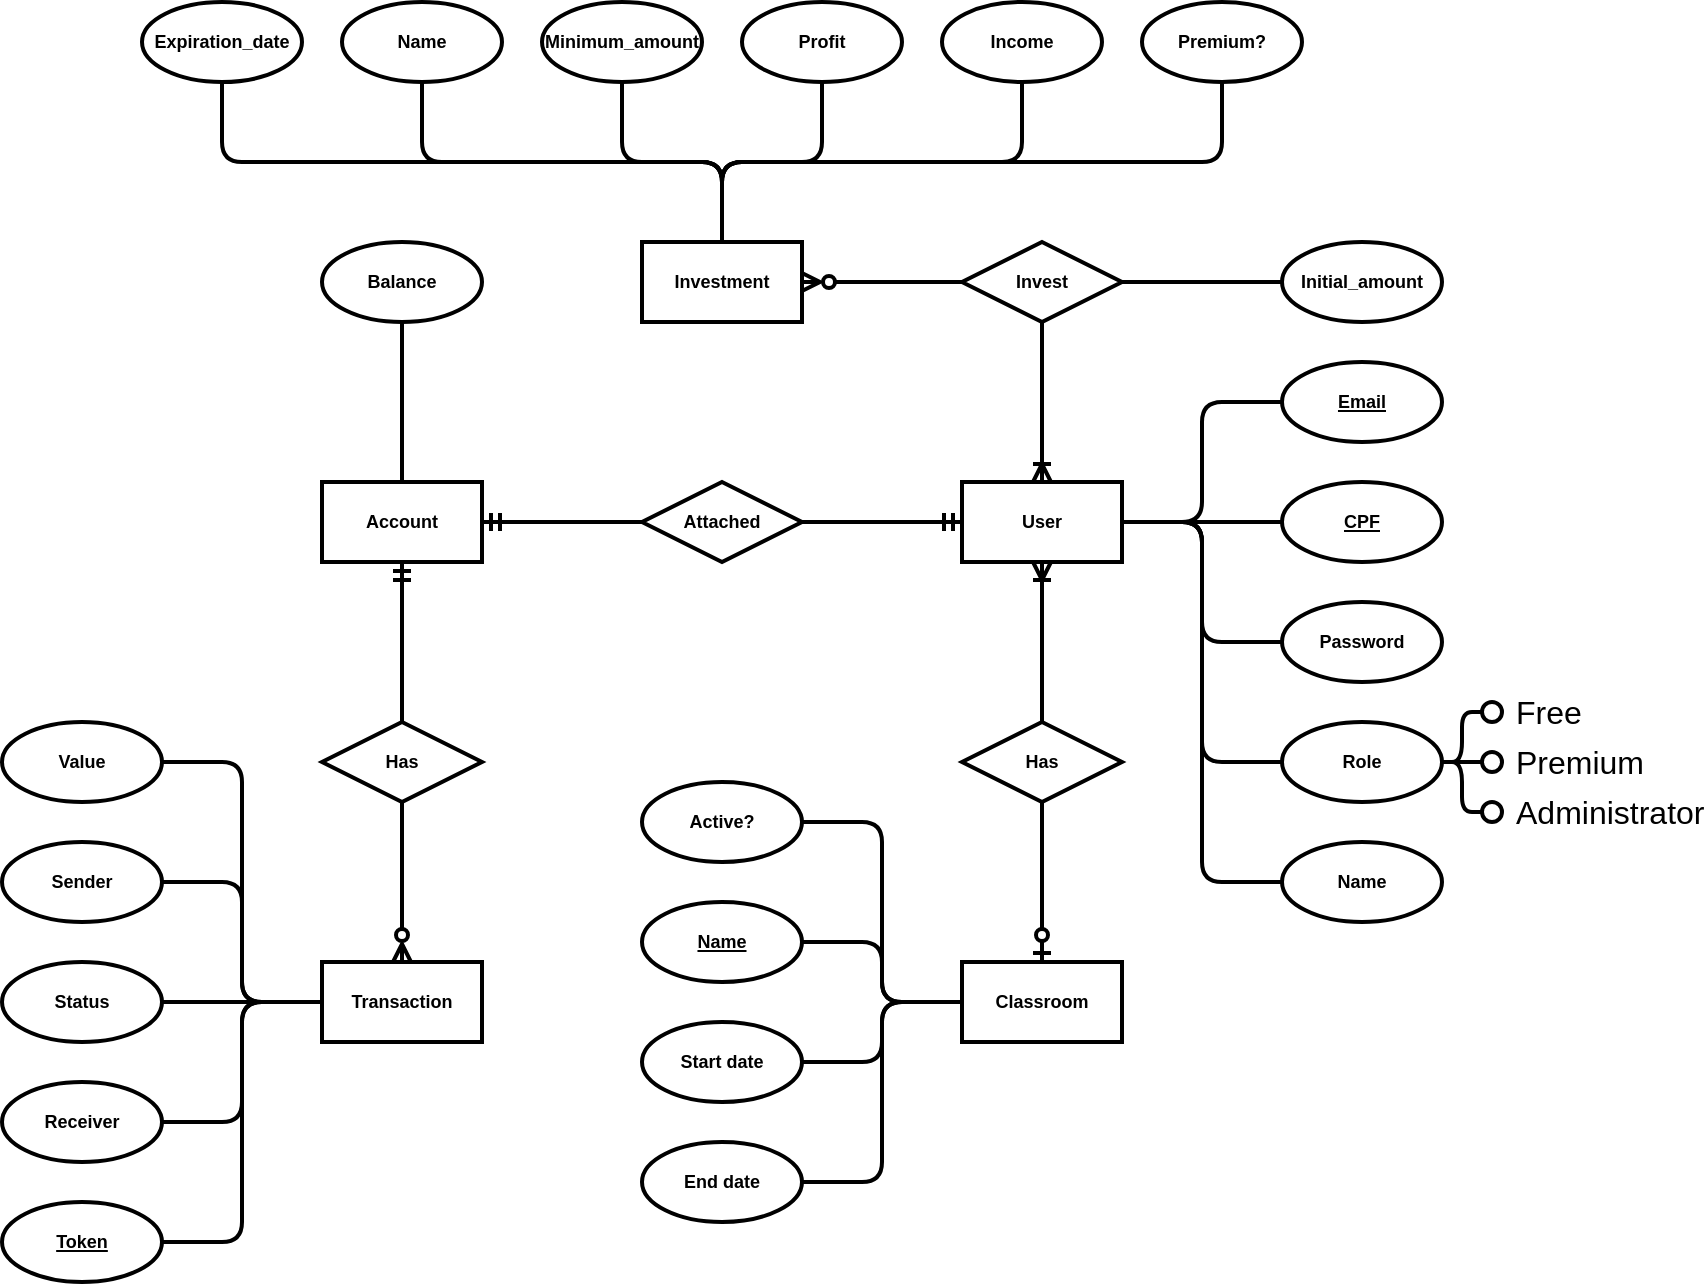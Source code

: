 <mxfile version="21.3.4" type="device">
  <diagram name="Página-1" id="xCnVwpvF0Ga-Pms2gv7o">
    <mxGraphModel dx="2219" dy="1333" grid="1" gridSize="10" guides="1" tooltips="1" connect="1" arrows="1" fold="1" page="1" pageScale="1" pageWidth="1169" pageHeight="827" math="0" shadow="0">
      <root>
        <mxCell id="0" />
        <mxCell id="1" parent="0" />
        <mxCell id="rRDzNoxIAxwm0NthPRPA-2" value="User" style="rounded=0;whiteSpace=wrap;html=1;strokeWidth=2;fontStyle=1;labelBackgroundColor=none;labelBorderColor=none;spacingLeft=0;spacingTop=0;spacing=0;fontSize=9;" parent="1" vertex="1">
          <mxGeometry x="-480" y="-493" width="80" height="40" as="geometry" />
        </mxCell>
        <mxCell id="rRDzNoxIAxwm0NthPRPA-3" value="Classroom" style="rounded=0;whiteSpace=wrap;html=1;strokeWidth=2;fontStyle=1;labelBackgroundColor=none;labelBorderColor=none;spacingLeft=0;spacingTop=0;spacing=0;fontSize=9;" parent="1" vertex="1">
          <mxGeometry x="-480" y="-253" width="80" height="40" as="geometry" />
        </mxCell>
        <mxCell id="rRDzNoxIAxwm0NthPRPA-5" value="Investment" style="rounded=0;whiteSpace=wrap;html=1;strokeWidth=2;fontStyle=1;labelBackgroundColor=none;labelBorderColor=none;spacingLeft=0;spacingTop=0;spacing=0;fontSize=9;" parent="1" vertex="1">
          <mxGeometry x="-640" y="-613" width="80" height="40" as="geometry" />
        </mxCell>
        <mxCell id="rRDzNoxIAxwm0NthPRPA-6" value="Account" style="rounded=0;whiteSpace=wrap;html=1;strokeWidth=2;fontStyle=1;labelBackgroundColor=none;labelBorderColor=none;spacingLeft=0;spacingTop=0;spacing=0;fontSize=9;" parent="1" vertex="1">
          <mxGeometry x="-800" y="-493" width="80" height="40" as="geometry" />
        </mxCell>
        <mxCell id="rRDzNoxIAxwm0NthPRPA-8" value="Role" style="ellipse;whiteSpace=wrap;html=1;strokeWidth=2;fontStyle=1;labelBackgroundColor=none;labelBorderColor=none;spacingLeft=0;spacingTop=0;spacing=0;fontSize=9;" parent="1" vertex="1">
          <mxGeometry x="-320" y="-373" width="80" height="40" as="geometry" />
        </mxCell>
        <mxCell id="rRDzNoxIAxwm0NthPRPA-11" value="Name" style="ellipse;whiteSpace=wrap;html=1;strokeWidth=2;fontStyle=1;labelBackgroundColor=none;labelBorderColor=none;spacingLeft=0;spacingTop=0;spacing=0;fontSize=9;" parent="1" vertex="1">
          <mxGeometry x="-320" y="-313" width="80" height="40" as="geometry" />
        </mxCell>
        <mxCell id="rRDzNoxIAxwm0NthPRPA-13" value="&lt;u style=&quot;font-size: 9px;&quot;&gt;Email&lt;/u&gt;" style="ellipse;whiteSpace=wrap;html=1;strokeWidth=2;fontStyle=1;labelBackgroundColor=none;labelBorderColor=none;spacingLeft=0;spacingTop=0;spacing=0;fontSize=9;" parent="1" vertex="1">
          <mxGeometry x="-320" y="-553" width="80" height="40" as="geometry" />
        </mxCell>
        <mxCell id="rRDzNoxIAxwm0NthPRPA-15" value="&lt;u style=&quot;font-size: 9px;&quot;&gt;CPF&lt;/u&gt;" style="ellipse;whiteSpace=wrap;html=1;strokeWidth=2;fontStyle=1;labelBackgroundColor=none;labelBorderColor=none;spacingLeft=0;spacingTop=0;spacing=0;fontSize=9;" parent="1" vertex="1">
          <mxGeometry x="-320" y="-493" width="80" height="40" as="geometry" />
        </mxCell>
        <mxCell id="rRDzNoxIAxwm0NthPRPA-17" value="Password" style="ellipse;whiteSpace=wrap;html=1;strokeWidth=2;fontStyle=1;labelBackgroundColor=none;labelBorderColor=none;spacingLeft=0;spacingTop=0;spacing=0;fontSize=9;" parent="1" vertex="1">
          <mxGeometry x="-320" y="-433" width="80" height="40" as="geometry" />
        </mxCell>
        <mxCell id="rRDzNoxIAxwm0NthPRPA-19" value="Active?" style="ellipse;whiteSpace=wrap;html=1;strokeWidth=2;fontStyle=1;labelBackgroundColor=none;labelBorderColor=none;spacingLeft=0;spacingTop=0;spacing=0;fontSize=9;" parent="1" vertex="1">
          <mxGeometry x="-640" y="-343" width="80" height="40" as="geometry" />
        </mxCell>
        <mxCell id="rRDzNoxIAxwm0NthPRPA-23" value="&lt;u style=&quot;font-size: 9px;&quot;&gt;Name&lt;/u&gt;" style="ellipse;whiteSpace=wrap;html=1;strokeWidth=2;fontStyle=1;labelBackgroundColor=none;labelBorderColor=none;spacingLeft=0;spacingTop=0;spacing=0;fontSize=9;" parent="1" vertex="1">
          <mxGeometry x="-640" y="-283" width="80" height="40" as="geometry" />
        </mxCell>
        <mxCell id="rRDzNoxIAxwm0NthPRPA-28" value="Has" style="shape=rhombus;perimeter=rhombusPerimeter;whiteSpace=wrap;html=1;align=center;strokeWidth=2;fontStyle=1;labelBackgroundColor=none;labelBorderColor=none;spacingLeft=0;spacingTop=0;spacing=0;fontSize=9;" parent="1" vertex="1">
          <mxGeometry x="-480" y="-373" width="80" height="40" as="geometry" />
        </mxCell>
        <mxCell id="rRDzNoxIAxwm0NthPRPA-29" value="Balance" style="ellipse;whiteSpace=wrap;html=1;strokeWidth=2;fontStyle=1;labelBackgroundColor=none;labelBorderColor=none;spacingLeft=0;spacingTop=0;spacing=0;fontSize=9;" parent="1" vertex="1">
          <mxGeometry x="-800" y="-613" width="80" height="40" as="geometry" />
        </mxCell>
        <mxCell id="rRDzNoxIAxwm0NthPRPA-37" value="Attached" style="shape=rhombus;perimeter=rhombusPerimeter;whiteSpace=wrap;html=1;align=center;strokeWidth=2;fontStyle=1;labelBackgroundColor=none;labelBorderColor=none;spacingLeft=0;spacingTop=0;spacing=0;fontSize=9;" parent="1" vertex="1">
          <mxGeometry x="-640" y="-493" width="80" height="40" as="geometry" />
        </mxCell>
        <mxCell id="rRDzNoxIAxwm0NthPRPA-38" value="" style="edgeStyle=orthogonalEdgeStyle;fontSize=9;html=1;endArrow=ERmandOne;rounded=0;exitX=0;exitY=0.5;exitDx=0;exitDy=0;entryX=1;entryY=0.5;entryDx=0;entryDy=0;strokeWidth=2;fontStyle=1;labelBackgroundColor=none;labelBorderColor=none;spacingLeft=0;spacingTop=0;spacing=0;" parent="1" source="rRDzNoxIAxwm0NthPRPA-37" target="rRDzNoxIAxwm0NthPRPA-6" edge="1">
          <mxGeometry width="100" height="100" relative="1" as="geometry">
            <mxPoint x="-780" y="-313" as="sourcePoint" />
            <mxPoint x="-760" y="-443" as="targetPoint" />
          </mxGeometry>
        </mxCell>
        <mxCell id="rRDzNoxIAxwm0NthPRPA-39" value="" style="edgeStyle=orthogonalEdgeStyle;fontSize=9;html=1;endArrow=ERmandOne;rounded=0;exitX=1;exitY=0.5;exitDx=0;exitDy=0;entryX=0;entryY=0.5;entryDx=0;entryDy=0;strokeWidth=2;fontStyle=1;labelBackgroundColor=none;labelBorderColor=none;spacingLeft=0;spacingTop=0;spacing=0;" parent="1" source="rRDzNoxIAxwm0NthPRPA-37" target="rRDzNoxIAxwm0NthPRPA-2" edge="1">
          <mxGeometry width="100" height="100" relative="1" as="geometry">
            <mxPoint x="-440" y="-383" as="sourcePoint" />
            <mxPoint x="-430" y="-443" as="targetPoint" />
          </mxGeometry>
        </mxCell>
        <mxCell id="rRDzNoxIAxwm0NthPRPA-40" value="" style="edgeStyle=orthogonalEdgeStyle;fontSize=9;html=1;endArrow=ERzeroToOne;rounded=0;exitX=0.5;exitY=1;exitDx=0;exitDy=0;entryX=0.5;entryY=0;entryDx=0;entryDy=0;endFill=0;strokeWidth=2;fontStyle=1;labelBackgroundColor=none;labelBorderColor=none;spacingLeft=0;spacingTop=0;spacing=0;" parent="1" source="rRDzNoxIAxwm0NthPRPA-28" target="rRDzNoxIAxwm0NthPRPA-3" edge="1">
          <mxGeometry width="100" height="100" relative="1" as="geometry">
            <mxPoint x="-340" y="-163" as="sourcePoint" />
            <mxPoint x="-440" y="-163" as="targetPoint" />
          </mxGeometry>
        </mxCell>
        <mxCell id="rRDzNoxIAxwm0NthPRPA-41" value="" style="edgeStyle=orthogonalEdgeStyle;fontSize=9;html=1;endArrow=ERoneToMany;rounded=0;entryX=0.5;entryY=1;entryDx=0;entryDy=0;exitX=0.5;exitY=0;exitDx=0;exitDy=0;endFill=0;strokeWidth=2;fontStyle=1;labelBackgroundColor=none;labelBorderColor=none;spacingLeft=0;spacingTop=0;spacing=0;" parent="1" source="rRDzNoxIAxwm0NthPRPA-28" target="rRDzNoxIAxwm0NthPRPA-2" edge="1">
          <mxGeometry width="100" height="100" relative="1" as="geometry">
            <mxPoint x="-320" y="-353" as="sourcePoint" />
            <mxPoint x="-370" y="-303" as="targetPoint" />
            <Array as="points" />
          </mxGeometry>
        </mxCell>
        <mxCell id="rRDzNoxIAxwm0NthPRPA-43" value="Minimum_amount" style="ellipse;whiteSpace=wrap;html=1;strokeWidth=2;fontStyle=1;labelBackgroundColor=none;labelBorderColor=none;spacingLeft=0;spacingTop=0;spacing=0;fontSize=9;" parent="1" vertex="1">
          <mxGeometry x="-690" y="-733" width="80" height="40" as="geometry" />
        </mxCell>
        <mxCell id="rRDzNoxIAxwm0NthPRPA-48" value="&lt;u style=&quot;font-size: 9px;&quot;&gt;Token&lt;/u&gt;" style="ellipse;whiteSpace=wrap;html=1;strokeWidth=2;fontStyle=1;labelBackgroundColor=none;labelBorderColor=none;spacingLeft=0;spacingTop=0;spacing=0;fontSize=9;" parent="1" vertex="1">
          <mxGeometry x="-960" y="-133" width="80" height="40" as="geometry" />
        </mxCell>
        <mxCell id="rRDzNoxIAxwm0NthPRPA-53" value="Name" style="ellipse;whiteSpace=wrap;html=1;strokeWidth=2;fontStyle=1;labelBackgroundColor=none;labelBorderColor=none;spacingLeft=0;spacingTop=0;spacing=0;fontSize=9;" parent="1" vertex="1">
          <mxGeometry x="-790" y="-733" width="80" height="40" as="geometry" />
        </mxCell>
        <mxCell id="rRDzNoxIAxwm0NthPRPA-55" value="Income" style="ellipse;whiteSpace=wrap;html=1;strokeWidth=2;fontStyle=1;labelBackgroundColor=none;labelBorderColor=none;spacingLeft=0;spacingTop=0;spacing=0;fontSize=9;" parent="1" vertex="1">
          <mxGeometry x="-490" y="-733" width="80" height="40" as="geometry" />
        </mxCell>
        <mxCell id="rRDzNoxIAxwm0NthPRPA-56" value="" style="endArrow=none;html=1;rounded=1;entryX=0.5;entryY=1;entryDx=0;entryDy=0;exitX=0.5;exitY=0;exitDx=0;exitDy=0;strokeWidth=2;edgeStyle=orthogonalEdgeStyle;endFill=0;jumpStyle=none;fontStyle=1;labelBackgroundColor=none;labelBorderColor=none;spacingLeft=0;spacingTop=0;spacing=0;fontSize=9;" parent="1" source="rRDzNoxIAxwm0NthPRPA-5" target="rRDzNoxIAxwm0NthPRPA-57" edge="1">
          <mxGeometry width="50" height="50" relative="1" as="geometry">
            <mxPoint x="-50" y="-783" as="sourcePoint" />
            <mxPoint x="-185" y="-723" as="targetPoint" />
            <Array as="points">
              <mxPoint x="-600" y="-653" />
              <mxPoint x="-850" y="-653" />
            </Array>
          </mxGeometry>
        </mxCell>
        <mxCell id="rRDzNoxIAxwm0NthPRPA-57" value="Expiration_date" style="ellipse;whiteSpace=wrap;html=1;strokeWidth=2;fontStyle=1;labelBackgroundColor=none;labelBorderColor=none;spacingLeft=0;spacingTop=0;spacing=0;fontSize=9;" parent="1" vertex="1">
          <mxGeometry x="-890" y="-733" width="80" height="40" as="geometry" />
        </mxCell>
        <mxCell id="rRDzNoxIAxwm0NthPRPA-62" value="Invest" style="shape=rhombus;perimeter=rhombusPerimeter;whiteSpace=wrap;html=1;align=center;strokeWidth=2;fontStyle=1;labelBackgroundColor=none;labelBorderColor=none;spacingLeft=0;spacingTop=0;spacing=0;fontSize=9;" parent="1" vertex="1">
          <mxGeometry x="-480" y="-613" width="80" height="40" as="geometry" />
        </mxCell>
        <mxCell id="rRDzNoxIAxwm0NthPRPA-63" value="" style="edgeStyle=orthogonalEdgeStyle;fontSize=9;html=1;endArrow=ERoneToMany;rounded=0;exitX=0.5;exitY=1;exitDx=0;exitDy=0;entryX=0.5;entryY=0;entryDx=0;entryDy=0;endFill=0;strokeWidth=2;fontStyle=1;labelBackgroundColor=none;labelBorderColor=none;spacingLeft=0;spacingTop=0;spacing=0;" parent="1" source="rRDzNoxIAxwm0NthPRPA-62" target="rRDzNoxIAxwm0NthPRPA-2" edge="1">
          <mxGeometry width="100" height="100" relative="1" as="geometry">
            <mxPoint x="-410" y="-554" as="sourcePoint" />
            <mxPoint x="-300" y="-554" as="targetPoint" />
            <Array as="points" />
          </mxGeometry>
        </mxCell>
        <mxCell id="rRDzNoxIAxwm0NthPRPA-64" value="" style="edgeStyle=orthogonalEdgeStyle;fontSize=9;html=1;endArrow=ERzeroToMany;rounded=0;exitX=0;exitY=0.5;exitDx=0;exitDy=0;entryX=1;entryY=0.5;entryDx=0;entryDy=0;endFill=0;strokeWidth=2;fontStyle=1;labelBackgroundColor=none;labelBorderColor=none;spacingLeft=0;spacingTop=0;spacing=0;" parent="1" source="rRDzNoxIAxwm0NthPRPA-62" target="rRDzNoxIAxwm0NthPRPA-5" edge="1">
          <mxGeometry width="100" height="100" relative="1" as="geometry">
            <mxPoint x="-350" y="-863" as="sourcePoint" />
            <mxPoint x="-370" y="-773" as="targetPoint" />
            <Array as="points" />
          </mxGeometry>
        </mxCell>
        <mxCell id="rRDzNoxIAxwm0NthPRPA-78" value="Start date" style="ellipse;whiteSpace=wrap;html=1;strokeWidth=2;fontStyle=1;labelBackgroundColor=none;labelBorderColor=none;spacingLeft=0;spacingTop=0;spacing=0;fontSize=9;" parent="1" vertex="1">
          <mxGeometry x="-640" y="-223" width="80" height="40" as="geometry" />
        </mxCell>
        <mxCell id="rRDzNoxIAxwm0NthPRPA-80" value="End date" style="ellipse;whiteSpace=wrap;html=1;strokeWidth=2;fontStyle=1;labelBackgroundColor=none;labelBorderColor=none;spacingLeft=0;spacingTop=0;spacing=0;fontSize=9;" parent="1" vertex="1">
          <mxGeometry x="-640" y="-163" width="80" height="40" as="geometry" />
        </mxCell>
        <mxCell id="rRDzNoxIAxwm0NthPRPA-83" value="Transaction" style="rounded=0;whiteSpace=wrap;html=1;strokeWidth=2;fontStyle=1;labelBackgroundColor=none;labelBorderColor=none;spacingLeft=0;spacingTop=0;spacing=0;fontSize=9;" parent="1" vertex="1">
          <mxGeometry x="-800" y="-253" width="80" height="40" as="geometry" />
        </mxCell>
        <mxCell id="rRDzNoxIAxwm0NthPRPA-84" value="Has" style="shape=rhombus;perimeter=rhombusPerimeter;whiteSpace=wrap;html=1;align=center;strokeWidth=2;fontStyle=1;labelBackgroundColor=none;labelBorderColor=none;spacingLeft=0;spacingTop=0;spacing=0;fontSize=9;" parent="1" vertex="1">
          <mxGeometry x="-800" y="-373" width="80" height="40" as="geometry" />
        </mxCell>
        <mxCell id="rRDzNoxIAxwm0NthPRPA-85" value="" style="edgeStyle=orthogonalEdgeStyle;fontSize=9;html=1;endArrow=ERzeroToMany;rounded=0;exitX=0.5;exitY=1;exitDx=0;exitDy=0;entryX=0.5;entryY=0;entryDx=0;entryDy=0;endFill=0;strokeWidth=2;fontStyle=1;labelBackgroundColor=none;labelBorderColor=none;spacingLeft=0;spacingTop=0;spacing=0;" parent="1" source="rRDzNoxIAxwm0NthPRPA-84" target="rRDzNoxIAxwm0NthPRPA-83" edge="1">
          <mxGeometry width="100" height="100" relative="1" as="geometry">
            <mxPoint x="-825" y="-163" as="sourcePoint" />
            <mxPoint x="-855" y="-113" as="targetPoint" />
            <Array as="points" />
          </mxGeometry>
        </mxCell>
        <mxCell id="rRDzNoxIAxwm0NthPRPA-86" value="" style="edgeStyle=orthogonalEdgeStyle;fontSize=9;html=1;endArrow=ERmandOne;rounded=0;entryX=0.5;entryY=1;entryDx=0;entryDy=0;exitX=0.5;exitY=0;exitDx=0;exitDy=0;endFill=0;strokeWidth=2;fontStyle=1;labelBackgroundColor=none;labelBorderColor=none;spacingLeft=0;spacingTop=0;spacing=0;" parent="1" source="rRDzNoxIAxwm0NthPRPA-84" target="rRDzNoxIAxwm0NthPRPA-6" edge="1">
          <mxGeometry width="100" height="100" relative="1" as="geometry">
            <mxPoint x="-805" y="-353" as="sourcePoint" />
            <mxPoint x="-855" y="-413" as="targetPoint" />
            <Array as="points" />
          </mxGeometry>
        </mxCell>
        <mxCell id="rRDzNoxIAxwm0NthPRPA-88" value="Value" style="ellipse;whiteSpace=wrap;html=1;strokeWidth=2;fontStyle=1;labelBackgroundColor=none;labelBorderColor=none;spacingLeft=0;spacingTop=0;spacing=0;fontSize=9;" parent="1" vertex="1">
          <mxGeometry x="-960" y="-373" width="80" height="40" as="geometry" />
        </mxCell>
        <mxCell id="rRDzNoxIAxwm0NthPRPA-90" value="Receiver" style="ellipse;whiteSpace=wrap;html=1;strokeWidth=2;fontStyle=1;labelBackgroundColor=none;labelBorderColor=none;spacingLeft=0;spacingTop=0;spacing=0;fontSize=9;" parent="1" vertex="1">
          <mxGeometry x="-960" y="-193" width="80" height="40" as="geometry" />
        </mxCell>
        <mxCell id="rRDzNoxIAxwm0NthPRPA-93" value="Sender" style="ellipse;whiteSpace=wrap;html=1;strokeWidth=2;fontStyle=1;labelBackgroundColor=none;labelBorderColor=none;spacingLeft=0;spacingTop=0;spacing=0;fontSize=9;" parent="1" vertex="1">
          <mxGeometry x="-960" y="-313" width="80" height="40" as="geometry" />
        </mxCell>
        <mxCell id="rRDzNoxIAxwm0NthPRPA-100" value="Status" style="ellipse;whiteSpace=wrap;html=1;strokeWidth=2;fontStyle=1;labelBackgroundColor=none;labelBorderColor=none;spacingLeft=0;spacingTop=0;spacing=0;fontSize=9;" parent="1" vertex="1">
          <mxGeometry x="-960" y="-253" width="80" height="40" as="geometry" />
        </mxCell>
        <mxCell id="rRDzNoxIAxwm0NthPRPA-103" value="Profit" style="ellipse;whiteSpace=wrap;html=1;strokeWidth=2;fontStyle=1;labelBackgroundColor=none;labelBorderColor=none;spacingLeft=0;spacingTop=0;spacing=0;fontSize=9;" parent="1" vertex="1">
          <mxGeometry x="-590" y="-733" width="80" height="40" as="geometry" />
        </mxCell>
        <mxCell id="rRDzNoxIAxwm0NthPRPA-105" value="Premium?" style="ellipse;whiteSpace=wrap;html=1;strokeWidth=2;fontStyle=1;labelBackgroundColor=none;labelBorderColor=none;spacingLeft=0;spacingTop=0;spacing=0;fontSize=9;" parent="1" vertex="1">
          <mxGeometry x="-390" y="-733" width="80" height="40" as="geometry" />
        </mxCell>
        <mxCell id="rRDzNoxIAxwm0NthPRPA-113" value="Initial_amount" style="ellipse;whiteSpace=wrap;html=1;strokeWidth=2;fontStyle=1;labelBackgroundColor=none;labelBorderColor=none;spacingLeft=0;spacingTop=0;spacing=0;fontSize=9;" parent="1" vertex="1">
          <mxGeometry x="-320" y="-613" width="80" height="40" as="geometry" />
        </mxCell>
        <mxCell id="bBa70tzZPiEDhObl991k-2" value="" style="endArrow=none;html=1;rounded=1;entryX=0.5;entryY=1;entryDx=0;entryDy=0;strokeWidth=2;edgeStyle=orthogonalEdgeStyle;endFill=0;jumpStyle=none;fontStyle=1;labelBackgroundColor=none;labelBorderColor=none;spacingLeft=0;spacingTop=0;spacing=0;fontSize=9;exitX=0.5;exitY=0;exitDx=0;exitDy=0;" parent="1" source="rRDzNoxIAxwm0NthPRPA-5" target="rRDzNoxIAxwm0NthPRPA-43" edge="1">
          <mxGeometry width="50" height="50" relative="1" as="geometry">
            <mxPoint x="-520" y="-683" as="sourcePoint" />
            <mxPoint x="-700" y="-688" as="targetPoint" />
            <Array as="points">
              <mxPoint x="-600" y="-653" />
              <mxPoint x="-650" y="-653" />
            </Array>
          </mxGeometry>
        </mxCell>
        <mxCell id="bBa70tzZPiEDhObl991k-3" value="" style="endArrow=none;html=1;rounded=1;entryX=0.5;entryY=1;entryDx=0;entryDy=0;strokeWidth=2;edgeStyle=orthogonalEdgeStyle;endFill=0;jumpStyle=none;fontStyle=1;labelBackgroundColor=none;labelBorderColor=none;spacingLeft=0;spacingTop=0;spacing=0;fontSize=9;exitX=0.5;exitY=0;exitDx=0;exitDy=0;" parent="1" source="rRDzNoxIAxwm0NthPRPA-5" target="rRDzNoxIAxwm0NthPRPA-103" edge="1">
          <mxGeometry width="50" height="50" relative="1" as="geometry">
            <mxPoint x="-405" y="-718" as="sourcePoint" />
            <mxPoint x="-405" y="-828" as="targetPoint" />
            <Array as="points">
              <mxPoint x="-600" y="-653" />
              <mxPoint x="-550" y="-653" />
            </Array>
          </mxGeometry>
        </mxCell>
        <mxCell id="bBa70tzZPiEDhObl991k-4" value="" style="endArrow=none;html=1;rounded=1;entryX=0.5;entryY=1;entryDx=0;entryDy=0;strokeWidth=2;edgeStyle=orthogonalEdgeStyle;endFill=0;jumpStyle=none;fontStyle=1;labelBackgroundColor=none;labelBorderColor=none;spacingLeft=0;spacingTop=0;spacing=0;fontSize=9;exitX=0.5;exitY=0;exitDx=0;exitDy=0;" parent="1" source="rRDzNoxIAxwm0NthPRPA-5" target="rRDzNoxIAxwm0NthPRPA-55" edge="1">
          <mxGeometry width="50" height="50" relative="1" as="geometry">
            <mxPoint x="-500" y="-663" as="sourcePoint" />
            <mxPoint x="-500" y="-773" as="targetPoint" />
            <Array as="points">
              <mxPoint x="-600" y="-653" />
              <mxPoint x="-450" y="-653" />
            </Array>
          </mxGeometry>
        </mxCell>
        <mxCell id="bBa70tzZPiEDhObl991k-5" value="" style="endArrow=none;html=1;rounded=1;entryX=0.5;entryY=1;entryDx=0;entryDy=0;strokeWidth=2;edgeStyle=orthogonalEdgeStyle;endFill=0;jumpStyle=none;fontStyle=1;labelBackgroundColor=none;labelBorderColor=none;spacingLeft=0;spacingTop=0;spacing=0;fontSize=9;exitX=0.5;exitY=0;exitDx=0;exitDy=0;" parent="1" source="rRDzNoxIAxwm0NthPRPA-5" target="rRDzNoxIAxwm0NthPRPA-105" edge="1">
          <mxGeometry width="50" height="50" relative="1" as="geometry">
            <mxPoint x="-490" y="-653" as="sourcePoint" />
            <mxPoint x="-490" y="-763" as="targetPoint" />
            <Array as="points">
              <mxPoint x="-600" y="-653" />
              <mxPoint x="-350" y="-653" />
            </Array>
          </mxGeometry>
        </mxCell>
        <mxCell id="bBa70tzZPiEDhObl991k-6" value="" style="endArrow=none;html=1;rounded=1;entryX=0.5;entryY=1;entryDx=0;entryDy=0;strokeWidth=2;edgeStyle=orthogonalEdgeStyle;endFill=0;jumpStyle=none;fontStyle=1;labelBackgroundColor=none;labelBorderColor=none;spacingLeft=0;spacingTop=0;spacing=0;fontSize=9;exitX=0.5;exitY=0;exitDx=0;exitDy=0;" parent="1" source="rRDzNoxIAxwm0NthPRPA-5" target="rRDzNoxIAxwm0NthPRPA-53" edge="1">
          <mxGeometry width="50" height="50" relative="1" as="geometry">
            <mxPoint x="-770" y="-668" as="sourcePoint" />
            <mxPoint x="-770" y="-778" as="targetPoint" />
            <Array as="points">
              <mxPoint x="-600" y="-653" />
              <mxPoint x="-750" y="-653" />
            </Array>
          </mxGeometry>
        </mxCell>
        <mxCell id="bBa70tzZPiEDhObl991k-7" value="" style="endArrow=none;html=1;rounded=1;entryX=0;entryY=0.5;entryDx=0;entryDy=0;strokeWidth=2;edgeStyle=orthogonalEdgeStyle;endFill=0;jumpStyle=none;fontStyle=1;labelBackgroundColor=none;labelBorderColor=none;spacingLeft=0;spacingTop=0;spacing=0;fontSize=9;exitX=1;exitY=0.5;exitDx=0;exitDy=0;" parent="1" source="rRDzNoxIAxwm0NthPRPA-62" target="rRDzNoxIAxwm0NthPRPA-113" edge="1">
          <mxGeometry width="50" height="50" relative="1" as="geometry">
            <mxPoint x="-370" y="-593" as="sourcePoint" />
            <mxPoint x="-100" y="-658" as="targetPoint" />
            <Array as="points">
              <mxPoint x="-330" y="-593" />
              <mxPoint x="-330" y="-593" />
            </Array>
          </mxGeometry>
        </mxCell>
        <mxCell id="bBa70tzZPiEDhObl991k-8" value="" style="endArrow=none;html=1;rounded=1;entryX=0;entryY=0.5;entryDx=0;entryDy=0;strokeWidth=2;edgeStyle=orthogonalEdgeStyle;endFill=0;jumpStyle=none;fontStyle=1;labelBackgroundColor=none;labelBorderColor=none;spacingLeft=0;spacingTop=0;spacing=0;fontSize=9;exitX=1;exitY=0.5;exitDx=0;exitDy=0;" parent="1" source="rRDzNoxIAxwm0NthPRPA-2" target="rRDzNoxIAxwm0NthPRPA-13" edge="1">
          <mxGeometry width="50" height="50" relative="1" as="geometry">
            <mxPoint x="-310" y="-483" as="sourcePoint" />
            <mxPoint x="-230" y="-483" as="targetPoint" />
            <Array as="points">
              <mxPoint x="-360" y="-473" />
              <mxPoint x="-360" y="-533" />
            </Array>
          </mxGeometry>
        </mxCell>
        <mxCell id="bBa70tzZPiEDhObl991k-9" value="" style="endArrow=none;html=1;rounded=1;entryX=0;entryY=0.5;entryDx=0;entryDy=0;strokeWidth=2;edgeStyle=orthogonalEdgeStyle;endFill=0;jumpStyle=none;fontStyle=1;labelBackgroundColor=none;labelBorderColor=none;spacingLeft=0;spacingTop=0;spacing=0;fontSize=9;exitX=1;exitY=0.5;exitDx=0;exitDy=0;" parent="1" source="rRDzNoxIAxwm0NthPRPA-2" target="rRDzNoxIAxwm0NthPRPA-8" edge="1">
          <mxGeometry width="50" height="50" relative="1" as="geometry">
            <mxPoint x="-390" y="-463" as="sourcePoint" />
            <mxPoint x="-190" y="-600" as="targetPoint" />
            <Array as="points">
              <mxPoint x="-360" y="-473" />
              <mxPoint x="-360" y="-353" />
            </Array>
          </mxGeometry>
        </mxCell>
        <mxCell id="bBa70tzZPiEDhObl991k-10" value="" style="endArrow=none;html=1;rounded=1;strokeWidth=2;edgeStyle=orthogonalEdgeStyle;endFill=0;jumpStyle=none;fontStyle=1;labelBackgroundColor=none;labelBorderColor=none;spacingLeft=0;spacingTop=0;spacing=0;fontSize=9;exitX=1;exitY=0.5;exitDx=0;exitDy=0;entryX=0;entryY=0.5;entryDx=0;entryDy=0;" parent="1" source="rRDzNoxIAxwm0NthPRPA-2" target="rRDzNoxIAxwm0NthPRPA-15" edge="1">
          <mxGeometry width="50" height="50" relative="1" as="geometry">
            <mxPoint x="-410" y="-398.75" as="sourcePoint" />
            <mxPoint x="-214" y="-487.25" as="targetPoint" />
            <Array as="points">
              <mxPoint x="-350" y="-473" />
              <mxPoint x="-350" y="-473" />
            </Array>
          </mxGeometry>
        </mxCell>
        <mxCell id="bBa70tzZPiEDhObl991k-12" value="" style="endArrow=none;html=1;rounded=1;strokeWidth=2;edgeStyle=orthogonalEdgeStyle;endFill=0;jumpStyle=none;fontStyle=1;labelBackgroundColor=none;labelBorderColor=none;spacingLeft=0;spacingTop=0;spacing=0;fontSize=9;exitX=1;exitY=0.5;exitDx=0;exitDy=0;entryX=0;entryY=0.5;entryDx=0;entryDy=0;" parent="1" source="rRDzNoxIAxwm0NthPRPA-2" target="rRDzNoxIAxwm0NthPRPA-17" edge="1">
          <mxGeometry width="50" height="50" relative="1" as="geometry">
            <mxPoint x="-420" y="-413" as="sourcePoint" />
            <mxPoint x="-210" y="-433" as="targetPoint" />
            <Array as="points">
              <mxPoint x="-360" y="-473" />
              <mxPoint x="-360" y="-413" />
            </Array>
          </mxGeometry>
        </mxCell>
        <mxCell id="bBa70tzZPiEDhObl991k-14" value="" style="endArrow=none;html=1;rounded=1;strokeWidth=2;edgeStyle=orthogonalEdgeStyle;endFill=0;jumpStyle=none;fontStyle=1;labelBackgroundColor=none;labelBorderColor=none;spacingLeft=0;spacingTop=0;spacing=0;fontSize=9;exitX=1;exitY=0.5;exitDx=0;exitDy=0;entryX=0;entryY=0.5;entryDx=0;entryDy=0;" parent="1" source="rRDzNoxIAxwm0NthPRPA-2" target="rRDzNoxIAxwm0NthPRPA-11" edge="1">
          <mxGeometry width="50" height="50" relative="1" as="geometry">
            <mxPoint x="-420" y="-413" as="sourcePoint" />
            <mxPoint x="-216" y="-310" as="targetPoint" />
            <Array as="points">
              <mxPoint x="-360" y="-473" />
              <mxPoint x="-360" y="-293" />
            </Array>
          </mxGeometry>
        </mxCell>
        <mxCell id="bBa70tzZPiEDhObl991k-15" value="" style="endArrow=none;html=1;rounded=1;strokeWidth=2;edgeStyle=orthogonalEdgeStyle;endFill=0;jumpStyle=none;fontStyle=1;labelBackgroundColor=none;labelBorderColor=none;spacingLeft=0;spacingTop=0;spacing=0;fontSize=9;exitX=0.5;exitY=0;exitDx=0;exitDy=0;entryX=0.5;entryY=1;entryDx=0;entryDy=0;" parent="1" source="rRDzNoxIAxwm0NthPRPA-6" target="rRDzNoxIAxwm0NthPRPA-29" edge="1">
          <mxGeometry width="50" height="50" relative="1" as="geometry">
            <mxPoint x="-760" y="-543" as="sourcePoint" />
            <mxPoint x="-750" y="-553" as="targetPoint" />
            <Array as="points" />
          </mxGeometry>
        </mxCell>
        <mxCell id="bBa70tzZPiEDhObl991k-16" value="" style="endArrow=none;html=1;rounded=1;strokeWidth=2;edgeStyle=orthogonalEdgeStyle;endFill=0;jumpStyle=none;fontStyle=1;labelBackgroundColor=none;labelBorderColor=none;spacingLeft=0;spacingTop=0;spacing=0;fontSize=9;exitX=1;exitY=0.5;exitDx=0;exitDy=0;entryX=0;entryY=0.5;entryDx=0;entryDy=0;" parent="1" source="rRDzNoxIAxwm0NthPRPA-19" target="rRDzNoxIAxwm0NthPRPA-3" edge="1">
          <mxGeometry width="50" height="50" relative="1" as="geometry">
            <mxPoint x="-550" y="-313" as="sourcePoint" />
            <mxPoint x="-510" y="-223" as="targetPoint" />
            <Array as="points">
              <mxPoint x="-520" y="-323" />
              <mxPoint x="-520" y="-233" />
            </Array>
          </mxGeometry>
        </mxCell>
        <mxCell id="bBa70tzZPiEDhObl991k-17" value="" style="endArrow=none;html=1;rounded=1;strokeWidth=2;edgeStyle=orthogonalEdgeStyle;endFill=0;jumpStyle=none;fontStyle=1;labelBackgroundColor=none;labelBorderColor=none;spacingLeft=0;spacingTop=0;spacing=0;fontSize=9;exitX=1;exitY=0.5;exitDx=0;exitDy=0;entryX=0;entryY=0.5;entryDx=0;entryDy=0;" parent="1" source="rRDzNoxIAxwm0NthPRPA-23" target="rRDzNoxIAxwm0NthPRPA-3" edge="1">
          <mxGeometry width="50" height="50" relative="1" as="geometry">
            <mxPoint x="-580" y="-318" as="sourcePoint" />
            <mxPoint x="-500" y="-228" as="targetPoint" />
            <Array as="points">
              <mxPoint x="-520" y="-263" />
              <mxPoint x="-520" y="-233" />
            </Array>
          </mxGeometry>
        </mxCell>
        <mxCell id="bBa70tzZPiEDhObl991k-18" value="" style="endArrow=none;html=1;rounded=1;strokeWidth=2;edgeStyle=orthogonalEdgeStyle;endFill=0;jumpStyle=none;fontStyle=1;labelBackgroundColor=none;labelBorderColor=none;spacingLeft=0;spacingTop=0;spacing=0;fontSize=9;exitX=1;exitY=0.5;exitDx=0;exitDy=0;entryX=0;entryY=0.5;entryDx=0;entryDy=0;" parent="1" source="rRDzNoxIAxwm0NthPRPA-78" target="rRDzNoxIAxwm0NthPRPA-3" edge="1">
          <mxGeometry width="50" height="50" relative="1" as="geometry">
            <mxPoint x="-550" y="-203" as="sourcePoint" />
            <mxPoint x="-470" y="-113" as="targetPoint" />
            <Array as="points">
              <mxPoint x="-520" y="-203" />
              <mxPoint x="-520" y="-233" />
            </Array>
          </mxGeometry>
        </mxCell>
        <mxCell id="bBa70tzZPiEDhObl991k-19" value="" style="endArrow=none;html=1;rounded=1;strokeWidth=2;edgeStyle=orthogonalEdgeStyle;endFill=0;jumpStyle=none;fontStyle=1;labelBackgroundColor=none;labelBorderColor=none;spacingLeft=0;spacingTop=0;spacing=0;fontSize=9;exitX=1;exitY=0.5;exitDx=0;exitDy=0;entryX=0;entryY=0.5;entryDx=0;entryDy=0;" parent="1" source="rRDzNoxIAxwm0NthPRPA-80" target="rRDzNoxIAxwm0NthPRPA-3" edge="1">
          <mxGeometry width="50" height="50" relative="1" as="geometry">
            <mxPoint x="-550" y="-143" as="sourcePoint" />
            <mxPoint x="-470" y="-173" as="targetPoint" />
            <Array as="points">
              <mxPoint x="-520" y="-143" />
              <mxPoint x="-520" y="-233" />
            </Array>
          </mxGeometry>
        </mxCell>
        <mxCell id="bBa70tzZPiEDhObl991k-20" value="" style="endArrow=none;html=1;rounded=1;strokeWidth=2;edgeStyle=orthogonalEdgeStyle;endFill=0;jumpStyle=none;fontStyle=1;labelBackgroundColor=none;labelBorderColor=none;spacingLeft=0;spacingTop=0;spacing=0;fontSize=9;exitX=1;exitY=0.5;exitDx=0;exitDy=0;entryX=0;entryY=0.5;entryDx=0;entryDy=0;" parent="1" source="rRDzNoxIAxwm0NthPRPA-48" target="rRDzNoxIAxwm0NthPRPA-83" edge="1">
          <mxGeometry width="50" height="50" relative="1" as="geometry">
            <mxPoint x="-850" y="-233" as="sourcePoint" />
            <mxPoint x="-770" y="-263" as="targetPoint" />
            <Array as="points">
              <mxPoint x="-840" y="-113" />
              <mxPoint x="-840" y="-233" />
            </Array>
          </mxGeometry>
        </mxCell>
        <mxCell id="bBa70tzZPiEDhObl991k-21" value="" style="endArrow=none;html=1;rounded=1;strokeWidth=2;edgeStyle=orthogonalEdgeStyle;endFill=0;jumpStyle=none;fontStyle=1;labelBackgroundColor=none;labelBorderColor=none;spacingLeft=0;spacingTop=0;spacing=0;fontSize=9;exitX=1;exitY=0.5;exitDx=0;exitDy=0;entryX=0;entryY=0.5;entryDx=0;entryDy=0;" parent="1" source="rRDzNoxIAxwm0NthPRPA-90" target="rRDzNoxIAxwm0NthPRPA-83" edge="1">
          <mxGeometry width="50" height="50" relative="1" as="geometry">
            <mxPoint x="-870" y="-173" as="sourcePoint" />
            <mxPoint x="-790" y="-293" as="targetPoint" />
            <Array as="points">
              <mxPoint x="-840" y="-173" />
              <mxPoint x="-840" y="-233" />
            </Array>
          </mxGeometry>
        </mxCell>
        <mxCell id="bBa70tzZPiEDhObl991k-22" value="" style="endArrow=none;html=1;rounded=1;strokeWidth=2;edgeStyle=orthogonalEdgeStyle;endFill=0;jumpStyle=none;fontStyle=1;labelBackgroundColor=none;labelBorderColor=none;spacingLeft=0;spacingTop=0;spacing=0;fontSize=9;exitX=1;exitY=0.5;exitDx=0;exitDy=0;entryX=0;entryY=0.5;entryDx=0;entryDy=0;" parent="1" source="rRDzNoxIAxwm0NthPRPA-100" target="rRDzNoxIAxwm0NthPRPA-83" edge="1">
          <mxGeometry width="50" height="50" relative="1" as="geometry">
            <mxPoint x="-870" y="-233" as="sourcePoint" />
            <mxPoint x="-790" y="-293" as="targetPoint" />
            <Array as="points">
              <mxPoint x="-830" y="-233" />
              <mxPoint x="-830" y="-233" />
            </Array>
          </mxGeometry>
        </mxCell>
        <mxCell id="bBa70tzZPiEDhObl991k-23" value="" style="endArrow=none;html=1;rounded=1;strokeWidth=2;edgeStyle=orthogonalEdgeStyle;endFill=0;jumpStyle=none;fontStyle=1;labelBackgroundColor=none;labelBorderColor=none;spacingLeft=0;spacingTop=0;spacing=0;fontSize=9;exitX=1;exitY=0.5;exitDx=0;exitDy=0;entryX=0;entryY=0.5;entryDx=0;entryDy=0;" parent="1" source="rRDzNoxIAxwm0NthPRPA-93" target="rRDzNoxIAxwm0NthPRPA-83" edge="1">
          <mxGeometry width="50" height="50" relative="1" as="geometry">
            <mxPoint x="-870" y="-293.14" as="sourcePoint" />
            <mxPoint x="-790" y="-293.14" as="targetPoint" />
            <Array as="points">
              <mxPoint x="-840" y="-293" />
              <mxPoint x="-840" y="-233" />
            </Array>
          </mxGeometry>
        </mxCell>
        <mxCell id="bBa70tzZPiEDhObl991k-24" value="" style="endArrow=none;html=1;rounded=1;strokeWidth=2;edgeStyle=orthogonalEdgeStyle;endFill=0;jumpStyle=none;fontStyle=1;labelBackgroundColor=none;labelBorderColor=none;spacingLeft=0;spacingTop=0;spacing=0;fontSize=9;exitX=1;exitY=0.5;exitDx=0;exitDy=0;entryX=0;entryY=0.5;entryDx=0;entryDy=0;" parent="1" source="rRDzNoxIAxwm0NthPRPA-88" target="rRDzNoxIAxwm0NthPRPA-83" edge="1">
          <mxGeometry width="50" height="50" relative="1" as="geometry">
            <mxPoint x="-870" y="-353.14" as="sourcePoint" />
            <mxPoint x="-790" y="-353.14" as="targetPoint" />
            <Array as="points">
              <mxPoint x="-840" y="-353" />
              <mxPoint x="-840" y="-233" />
            </Array>
          </mxGeometry>
        </mxCell>
        <mxCell id="bBa70tzZPiEDhObl991k-26" value="" style="ellipse;whiteSpace=wrap;html=1;align=center;fontFamily=Helvetica;fontStyle=1;labelBackgroundColor=none;labelBorderColor=none;fontSize=10;rounded=0;strokeWidth=2;shadow=0;spacing=1;fillColor=none;" parent="1" vertex="1">
          <mxGeometry x="-220" y="-358" width="10" height="10" as="geometry" />
        </mxCell>
        <mxCell id="bBa70tzZPiEDhObl991k-29" value="" style="ellipse;whiteSpace=wrap;html=1;align=center;fontFamily=Helvetica;fontStyle=1;labelBackgroundColor=none;labelBorderColor=none;fontSize=10;rounded=0;strokeWidth=2;shadow=0;spacing=1;fillColor=none;" parent="1" vertex="1">
          <mxGeometry x="-220" y="-383" width="10" height="10" as="geometry" />
        </mxCell>
        <mxCell id="bBa70tzZPiEDhObl991k-30" value="" style="ellipse;whiteSpace=wrap;html=1;align=center;fontFamily=Helvetica;fontStyle=1;labelBackgroundColor=none;labelBorderColor=none;fontSize=10;rounded=0;strokeWidth=2;shadow=0;spacing=1;fillColor=none;" parent="1" vertex="1">
          <mxGeometry x="-220" y="-333" width="10" height="10" as="geometry" />
        </mxCell>
        <mxCell id="bBa70tzZPiEDhObl991k-31" value="" style="endArrow=none;html=1;rounded=1;strokeWidth=2;edgeStyle=orthogonalEdgeStyle;endFill=0;jumpStyle=none;fontStyle=1;labelBackgroundColor=none;labelBorderColor=none;spacingLeft=0;spacingTop=0;spacing=0;fontSize=9;exitX=1;exitY=0.5;exitDx=0;exitDy=0;entryX=0;entryY=0.5;entryDx=0;entryDy=0;" parent="1" source="rRDzNoxIAxwm0NthPRPA-8" target="bBa70tzZPiEDhObl991k-29" edge="1">
          <mxGeometry width="50" height="50" relative="1" as="geometry">
            <mxPoint x="-190" y="-343" as="sourcePoint" />
            <mxPoint x="-110" y="-343" as="targetPoint" />
            <Array as="points">
              <mxPoint x="-230" y="-353" />
              <mxPoint x="-230" y="-378" />
            </Array>
          </mxGeometry>
        </mxCell>
        <mxCell id="bBa70tzZPiEDhObl991k-32" value="" style="endArrow=none;html=1;rounded=1;strokeWidth=2;edgeStyle=orthogonalEdgeStyle;endFill=0;jumpStyle=none;fontStyle=1;labelBackgroundColor=none;labelBorderColor=none;spacingLeft=0;spacingTop=0;spacing=0;fontSize=9;entryX=0;entryY=0.5;entryDx=0;entryDy=0;exitX=1;exitY=0.5;exitDx=0;exitDy=0;" parent="1" source="rRDzNoxIAxwm0NthPRPA-8" target="bBa70tzZPiEDhObl991k-26" edge="1">
          <mxGeometry width="50" height="50" relative="1" as="geometry">
            <mxPoint x="-220" y="-353" as="sourcePoint" />
            <mxPoint x="-220" y="-348" as="targetPoint" />
            <Array as="points" />
          </mxGeometry>
        </mxCell>
        <mxCell id="bBa70tzZPiEDhObl991k-33" value="" style="endArrow=none;html=1;rounded=1;strokeWidth=2;edgeStyle=orthogonalEdgeStyle;endFill=0;jumpStyle=none;fontStyle=1;labelBackgroundColor=none;labelBorderColor=none;spacingLeft=0;spacingTop=0;spacing=0;fontSize=9;entryX=0;entryY=0.5;entryDx=0;entryDy=0;" parent="1" source="rRDzNoxIAxwm0NthPRPA-8" target="bBa70tzZPiEDhObl991k-30" edge="1">
          <mxGeometry width="50" height="50" relative="1" as="geometry">
            <mxPoint x="-230" y="-343" as="sourcePoint" />
            <mxPoint x="-210" y="-343" as="targetPoint" />
            <Array as="points" />
          </mxGeometry>
        </mxCell>
        <mxCell id="bBa70tzZPiEDhObl991k-36" value="Free" style="text;whiteSpace=wrap;html=1;fontSize=16;align=left;verticalAlign=middle;rotation=0;" parent="1" vertex="1">
          <mxGeometry x="-205" y="-383" width="80" height="10" as="geometry" />
        </mxCell>
        <mxCell id="bBa70tzZPiEDhObl991k-37" value="Premium" style="text;whiteSpace=wrap;html=1;fontSize=16;align=left;verticalAlign=middle;rotation=0;" parent="1" vertex="1">
          <mxGeometry x="-205" y="-358" width="80" height="10" as="geometry" />
        </mxCell>
        <mxCell id="bBa70tzZPiEDhObl991k-38" value="Administrator" style="text;whiteSpace=wrap;html=1;fontSize=16;align=left;verticalAlign=middle;rotation=0;" parent="1" vertex="1">
          <mxGeometry x="-205" y="-333" width="80" height="10" as="geometry" />
        </mxCell>
      </root>
    </mxGraphModel>
  </diagram>
</mxfile>
